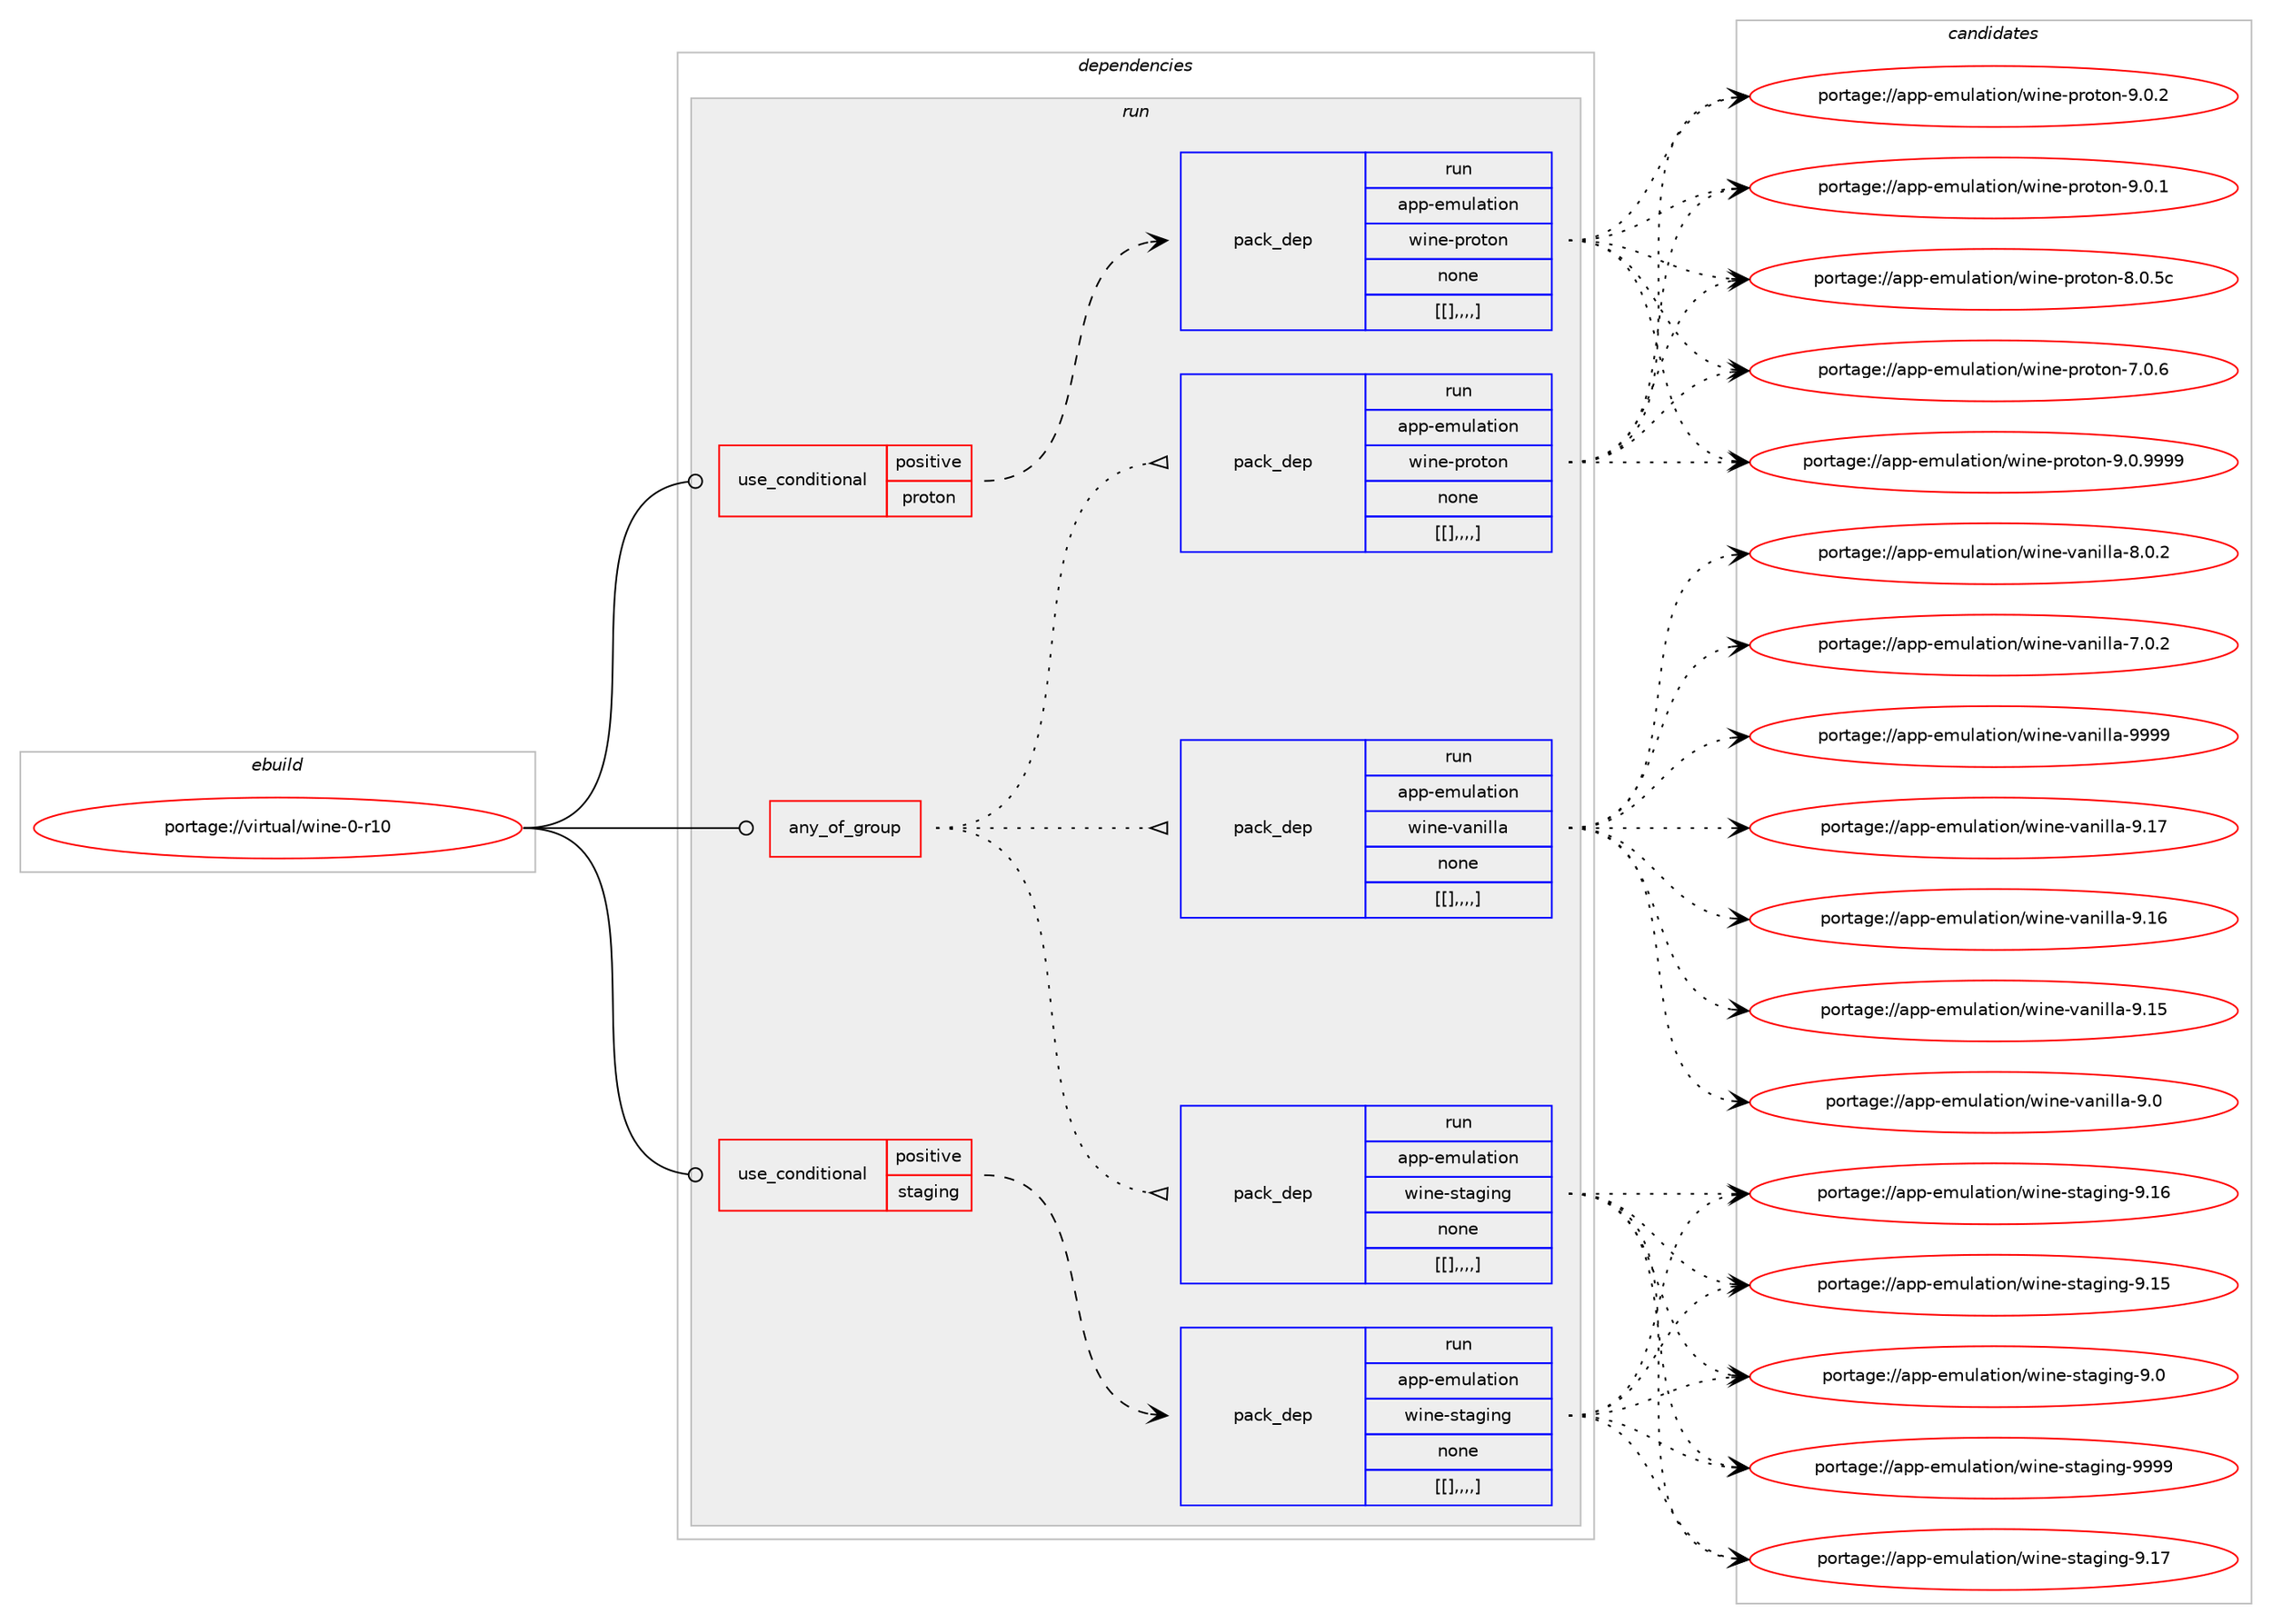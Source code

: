 digraph prolog {

# *************
# Graph options
# *************

newrank=true;
concentrate=true;
compound=true;
graph [rankdir=LR,fontname=Helvetica,fontsize=10,ranksep=1.5];#, ranksep=2.5, nodesep=0.2];
edge  [arrowhead=vee];
node  [fontname=Helvetica,fontsize=10];

# **********
# The ebuild
# **********

subgraph cluster_leftcol {
color=gray;
label=<<i>ebuild</i>>;
id [label="portage://virtual/wine-0-r10", color=red, width=4, href="../virtual/wine-0-r10.svg"];
}

# ****************
# The dependencies
# ****************

subgraph cluster_midcol {
color=gray;
label=<<i>dependencies</i>>;
subgraph cluster_compile {
fillcolor="#eeeeee";
style=filled;
label=<<i>compile</i>>;
}
subgraph cluster_compileandrun {
fillcolor="#eeeeee";
style=filled;
label=<<i>compile and run</i>>;
}
subgraph cluster_run {
fillcolor="#eeeeee";
style=filled;
label=<<i>run</i>>;
subgraph any3156 {
dependency463631 [label=<<TABLE BORDER="0" CELLBORDER="1" CELLSPACING="0" CELLPADDING="4"><TR><TD CELLPADDING="10">any_of_group</TD></TR></TABLE>>, shape=none, color=red];subgraph pack336869 {
dependency463632 [label=<<TABLE BORDER="0" CELLBORDER="1" CELLSPACING="0" CELLPADDING="4" WIDTH="220"><TR><TD ROWSPAN="6" CELLPADDING="30">pack_dep</TD></TR><TR><TD WIDTH="110">run</TD></TR><TR><TD>app-emulation</TD></TR><TR><TD>wine-vanilla</TD></TR><TR><TD>none</TD></TR><TR><TD>[[],,,,]</TD></TR></TABLE>>, shape=none, color=blue];
}
dependency463631:e -> dependency463632:w [weight=20,style="dotted",arrowhead="oinv"];
subgraph pack336870 {
dependency463633 [label=<<TABLE BORDER="0" CELLBORDER="1" CELLSPACING="0" CELLPADDING="4" WIDTH="220"><TR><TD ROWSPAN="6" CELLPADDING="30">pack_dep</TD></TR><TR><TD WIDTH="110">run</TD></TR><TR><TD>app-emulation</TD></TR><TR><TD>wine-proton</TD></TR><TR><TD>none</TD></TR><TR><TD>[[],,,,]</TD></TR></TABLE>>, shape=none, color=blue];
}
dependency463631:e -> dependency463633:w [weight=20,style="dotted",arrowhead="oinv"];
subgraph pack336871 {
dependency463634 [label=<<TABLE BORDER="0" CELLBORDER="1" CELLSPACING="0" CELLPADDING="4" WIDTH="220"><TR><TD ROWSPAN="6" CELLPADDING="30">pack_dep</TD></TR><TR><TD WIDTH="110">run</TD></TR><TR><TD>app-emulation</TD></TR><TR><TD>wine-staging</TD></TR><TR><TD>none</TD></TR><TR><TD>[[],,,,]</TD></TR></TABLE>>, shape=none, color=blue];
}
dependency463631:e -> dependency463634:w [weight=20,style="dotted",arrowhead="oinv"];
}
id:e -> dependency463631:w [weight=20,style="solid",arrowhead="odot"];
subgraph cond123401 {
dependency463635 [label=<<TABLE BORDER="0" CELLBORDER="1" CELLSPACING="0" CELLPADDING="4"><TR><TD ROWSPAN="3" CELLPADDING="10">use_conditional</TD></TR><TR><TD>positive</TD></TR><TR><TD>proton</TD></TR></TABLE>>, shape=none, color=red];
subgraph pack336872 {
dependency463636 [label=<<TABLE BORDER="0" CELLBORDER="1" CELLSPACING="0" CELLPADDING="4" WIDTH="220"><TR><TD ROWSPAN="6" CELLPADDING="30">pack_dep</TD></TR><TR><TD WIDTH="110">run</TD></TR><TR><TD>app-emulation</TD></TR><TR><TD>wine-proton</TD></TR><TR><TD>none</TD></TR><TR><TD>[[],,,,]</TD></TR></TABLE>>, shape=none, color=blue];
}
dependency463635:e -> dependency463636:w [weight=20,style="dashed",arrowhead="vee"];
}
id:e -> dependency463635:w [weight=20,style="solid",arrowhead="odot"];
subgraph cond123402 {
dependency463637 [label=<<TABLE BORDER="0" CELLBORDER="1" CELLSPACING="0" CELLPADDING="4"><TR><TD ROWSPAN="3" CELLPADDING="10">use_conditional</TD></TR><TR><TD>positive</TD></TR><TR><TD>staging</TD></TR></TABLE>>, shape=none, color=red];
subgraph pack336873 {
dependency463638 [label=<<TABLE BORDER="0" CELLBORDER="1" CELLSPACING="0" CELLPADDING="4" WIDTH="220"><TR><TD ROWSPAN="6" CELLPADDING="30">pack_dep</TD></TR><TR><TD WIDTH="110">run</TD></TR><TR><TD>app-emulation</TD></TR><TR><TD>wine-staging</TD></TR><TR><TD>none</TD></TR><TR><TD>[[],,,,]</TD></TR></TABLE>>, shape=none, color=blue];
}
dependency463637:e -> dependency463638:w [weight=20,style="dashed",arrowhead="vee"];
}
id:e -> dependency463637:w [weight=20,style="solid",arrowhead="odot"];
}
}

# **************
# The candidates
# **************

subgraph cluster_choices {
rank=same;
color=gray;
label=<<i>candidates</i>>;

subgraph choice336869 {
color=black;
nodesep=1;
choice971121124510110911710897116105111110471191051101014511897110105108108974557575757 [label="portage://app-emulation/wine-vanilla-9999", color=red, width=4,href="../app-emulation/wine-vanilla-9999.svg"];
choice971121124510110911710897116105111110471191051101014511897110105108108974557464955 [label="portage://app-emulation/wine-vanilla-9.17", color=red, width=4,href="../app-emulation/wine-vanilla-9.17.svg"];
choice971121124510110911710897116105111110471191051101014511897110105108108974557464954 [label="portage://app-emulation/wine-vanilla-9.16", color=red, width=4,href="../app-emulation/wine-vanilla-9.16.svg"];
choice971121124510110911710897116105111110471191051101014511897110105108108974557464953 [label="portage://app-emulation/wine-vanilla-9.15", color=red, width=4,href="../app-emulation/wine-vanilla-9.15.svg"];
choice9711211245101109117108971161051111104711910511010145118971101051081089745574648 [label="portage://app-emulation/wine-vanilla-9.0", color=red, width=4,href="../app-emulation/wine-vanilla-9.0.svg"];
choice97112112451011091171089711610511111047119105110101451189711010510810897455646484650 [label="portage://app-emulation/wine-vanilla-8.0.2", color=red, width=4,href="../app-emulation/wine-vanilla-8.0.2.svg"];
choice97112112451011091171089711610511111047119105110101451189711010510810897455546484650 [label="portage://app-emulation/wine-vanilla-7.0.2", color=red, width=4,href="../app-emulation/wine-vanilla-7.0.2.svg"];
dependency463632:e -> choice971121124510110911710897116105111110471191051101014511897110105108108974557575757:w [style=dotted,weight="100"];
dependency463632:e -> choice971121124510110911710897116105111110471191051101014511897110105108108974557464955:w [style=dotted,weight="100"];
dependency463632:e -> choice971121124510110911710897116105111110471191051101014511897110105108108974557464954:w [style=dotted,weight="100"];
dependency463632:e -> choice971121124510110911710897116105111110471191051101014511897110105108108974557464953:w [style=dotted,weight="100"];
dependency463632:e -> choice9711211245101109117108971161051111104711910511010145118971101051081089745574648:w [style=dotted,weight="100"];
dependency463632:e -> choice97112112451011091171089711610511111047119105110101451189711010510810897455646484650:w [style=dotted,weight="100"];
dependency463632:e -> choice97112112451011091171089711610511111047119105110101451189711010510810897455546484650:w [style=dotted,weight="100"];
}
subgraph choice336870 {
color=black;
nodesep=1;
choice9711211245101109117108971161051111104711910511010145112114111116111110455746484657575757 [label="portage://app-emulation/wine-proton-9.0.9999", color=red, width=4,href="../app-emulation/wine-proton-9.0.9999.svg"];
choice9711211245101109117108971161051111104711910511010145112114111116111110455746484650 [label="portage://app-emulation/wine-proton-9.0.2", color=red, width=4,href="../app-emulation/wine-proton-9.0.2.svg"];
choice9711211245101109117108971161051111104711910511010145112114111116111110455746484649 [label="portage://app-emulation/wine-proton-9.0.1", color=red, width=4,href="../app-emulation/wine-proton-9.0.1.svg"];
choice971121124510110911710897116105111110471191051101014511211411111611111045564648465399 [label="portage://app-emulation/wine-proton-8.0.5c", color=red, width=4,href="../app-emulation/wine-proton-8.0.5c.svg"];
choice9711211245101109117108971161051111104711910511010145112114111116111110455546484654 [label="portage://app-emulation/wine-proton-7.0.6", color=red, width=4,href="../app-emulation/wine-proton-7.0.6.svg"];
dependency463633:e -> choice9711211245101109117108971161051111104711910511010145112114111116111110455746484657575757:w [style=dotted,weight="100"];
dependency463633:e -> choice9711211245101109117108971161051111104711910511010145112114111116111110455746484650:w [style=dotted,weight="100"];
dependency463633:e -> choice9711211245101109117108971161051111104711910511010145112114111116111110455746484649:w [style=dotted,weight="100"];
dependency463633:e -> choice971121124510110911710897116105111110471191051101014511211411111611111045564648465399:w [style=dotted,weight="100"];
dependency463633:e -> choice9711211245101109117108971161051111104711910511010145112114111116111110455546484654:w [style=dotted,weight="100"];
}
subgraph choice336871 {
color=black;
nodesep=1;
choice9711211245101109117108971161051111104711910511010145115116971031051101034557575757 [label="portage://app-emulation/wine-staging-9999", color=red, width=4,href="../app-emulation/wine-staging-9999.svg"];
choice9711211245101109117108971161051111104711910511010145115116971031051101034557464955 [label="portage://app-emulation/wine-staging-9.17", color=red, width=4,href="../app-emulation/wine-staging-9.17.svg"];
choice9711211245101109117108971161051111104711910511010145115116971031051101034557464954 [label="portage://app-emulation/wine-staging-9.16", color=red, width=4,href="../app-emulation/wine-staging-9.16.svg"];
choice9711211245101109117108971161051111104711910511010145115116971031051101034557464953 [label="portage://app-emulation/wine-staging-9.15", color=red, width=4,href="../app-emulation/wine-staging-9.15.svg"];
choice97112112451011091171089711610511111047119105110101451151169710310511010345574648 [label="portage://app-emulation/wine-staging-9.0", color=red, width=4,href="../app-emulation/wine-staging-9.0.svg"];
dependency463634:e -> choice9711211245101109117108971161051111104711910511010145115116971031051101034557575757:w [style=dotted,weight="100"];
dependency463634:e -> choice9711211245101109117108971161051111104711910511010145115116971031051101034557464955:w [style=dotted,weight="100"];
dependency463634:e -> choice9711211245101109117108971161051111104711910511010145115116971031051101034557464954:w [style=dotted,weight="100"];
dependency463634:e -> choice9711211245101109117108971161051111104711910511010145115116971031051101034557464953:w [style=dotted,weight="100"];
dependency463634:e -> choice97112112451011091171089711610511111047119105110101451151169710310511010345574648:w [style=dotted,weight="100"];
}
subgraph choice336872 {
color=black;
nodesep=1;
choice9711211245101109117108971161051111104711910511010145112114111116111110455746484657575757 [label="portage://app-emulation/wine-proton-9.0.9999", color=red, width=4,href="../app-emulation/wine-proton-9.0.9999.svg"];
choice9711211245101109117108971161051111104711910511010145112114111116111110455746484650 [label="portage://app-emulation/wine-proton-9.0.2", color=red, width=4,href="../app-emulation/wine-proton-9.0.2.svg"];
choice9711211245101109117108971161051111104711910511010145112114111116111110455746484649 [label="portage://app-emulation/wine-proton-9.0.1", color=red, width=4,href="../app-emulation/wine-proton-9.0.1.svg"];
choice971121124510110911710897116105111110471191051101014511211411111611111045564648465399 [label="portage://app-emulation/wine-proton-8.0.5c", color=red, width=4,href="../app-emulation/wine-proton-8.0.5c.svg"];
choice9711211245101109117108971161051111104711910511010145112114111116111110455546484654 [label="portage://app-emulation/wine-proton-7.0.6", color=red, width=4,href="../app-emulation/wine-proton-7.0.6.svg"];
dependency463636:e -> choice9711211245101109117108971161051111104711910511010145112114111116111110455746484657575757:w [style=dotted,weight="100"];
dependency463636:e -> choice9711211245101109117108971161051111104711910511010145112114111116111110455746484650:w [style=dotted,weight="100"];
dependency463636:e -> choice9711211245101109117108971161051111104711910511010145112114111116111110455746484649:w [style=dotted,weight="100"];
dependency463636:e -> choice971121124510110911710897116105111110471191051101014511211411111611111045564648465399:w [style=dotted,weight="100"];
dependency463636:e -> choice9711211245101109117108971161051111104711910511010145112114111116111110455546484654:w [style=dotted,weight="100"];
}
subgraph choice336873 {
color=black;
nodesep=1;
choice9711211245101109117108971161051111104711910511010145115116971031051101034557575757 [label="portage://app-emulation/wine-staging-9999", color=red, width=4,href="../app-emulation/wine-staging-9999.svg"];
choice9711211245101109117108971161051111104711910511010145115116971031051101034557464955 [label="portage://app-emulation/wine-staging-9.17", color=red, width=4,href="../app-emulation/wine-staging-9.17.svg"];
choice9711211245101109117108971161051111104711910511010145115116971031051101034557464954 [label="portage://app-emulation/wine-staging-9.16", color=red, width=4,href="../app-emulation/wine-staging-9.16.svg"];
choice9711211245101109117108971161051111104711910511010145115116971031051101034557464953 [label="portage://app-emulation/wine-staging-9.15", color=red, width=4,href="../app-emulation/wine-staging-9.15.svg"];
choice97112112451011091171089711610511111047119105110101451151169710310511010345574648 [label="portage://app-emulation/wine-staging-9.0", color=red, width=4,href="../app-emulation/wine-staging-9.0.svg"];
dependency463638:e -> choice9711211245101109117108971161051111104711910511010145115116971031051101034557575757:w [style=dotted,weight="100"];
dependency463638:e -> choice9711211245101109117108971161051111104711910511010145115116971031051101034557464955:w [style=dotted,weight="100"];
dependency463638:e -> choice9711211245101109117108971161051111104711910511010145115116971031051101034557464954:w [style=dotted,weight="100"];
dependency463638:e -> choice9711211245101109117108971161051111104711910511010145115116971031051101034557464953:w [style=dotted,weight="100"];
dependency463638:e -> choice97112112451011091171089711610511111047119105110101451151169710310511010345574648:w [style=dotted,weight="100"];
}
}

}
